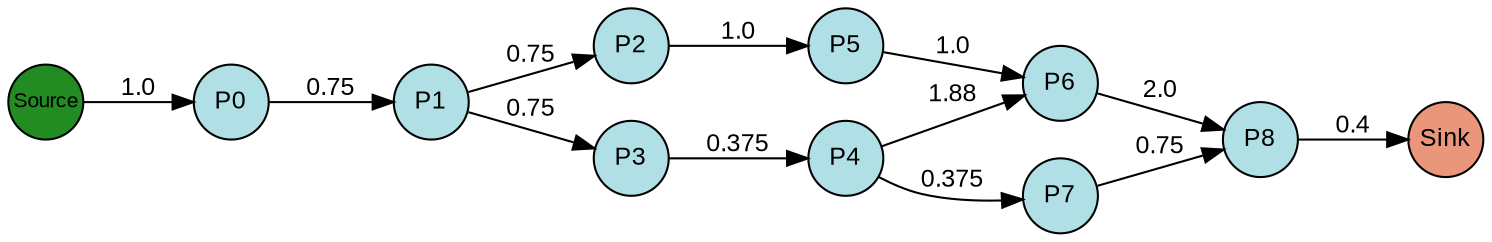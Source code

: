 digraph {
  splines=true;
node [margin=0 fontname=arial fontcolor=black fontsize=12 shape=circle width=0.5 fixedsize=true style=filled fillcolor=powderblue]
  1 [label="P0"]
  2 [label="P1"]
  3 [label="P2"]
  4 [label="P3"]
  5 [label="P4"]
  6 [label="P5"]
  7 [label="P6"]
  8 [label="P7"]
  9 [label="P8"]
  node [margin=0 fontname=arial fontcolor=black fontsize=10 shape=circle width=0.5 fixedsize=true style=filled fillcolor=forestgreen]
  10 [label="Source"]
  node [margin=0 fontname=arial fontcolor=black fontsize=12 shape=circle width=0.5 fixedsize=true style=filled fillcolor=darksalmon]
  11 [label="Sink"]
rankdir=LR
edge [margin=0 fontname=arial fontcolor=black fontsize=12]
   1 -> 2 [label="0.75"]
   2 -> 3 [label="0.75"]
   2 -> 4 [label="0.75"]
   4 -> 5 [label="0.375"]
   3 -> 6 [label="1.0"]
   5 -> 7 [label="1.88"]
   6 -> 7 [label="1.0"]
   5 -> 8 [label="0.375"]
   7 -> 9 [label="2.0"]
   8 -> 9 [label="0.75"]
   10 -> 1 [label="1.0"]
   9 -> 11 [label="0.4"]

  {rank=same 10}
	{rank=same  1 }
	{rank=same  2 }
	{rank=same  3, 4 }
	{rank=same  5, 6 }
	{rank=same  7, 8 }
	{rank=same  9 }
  {rank=same 11}
}
